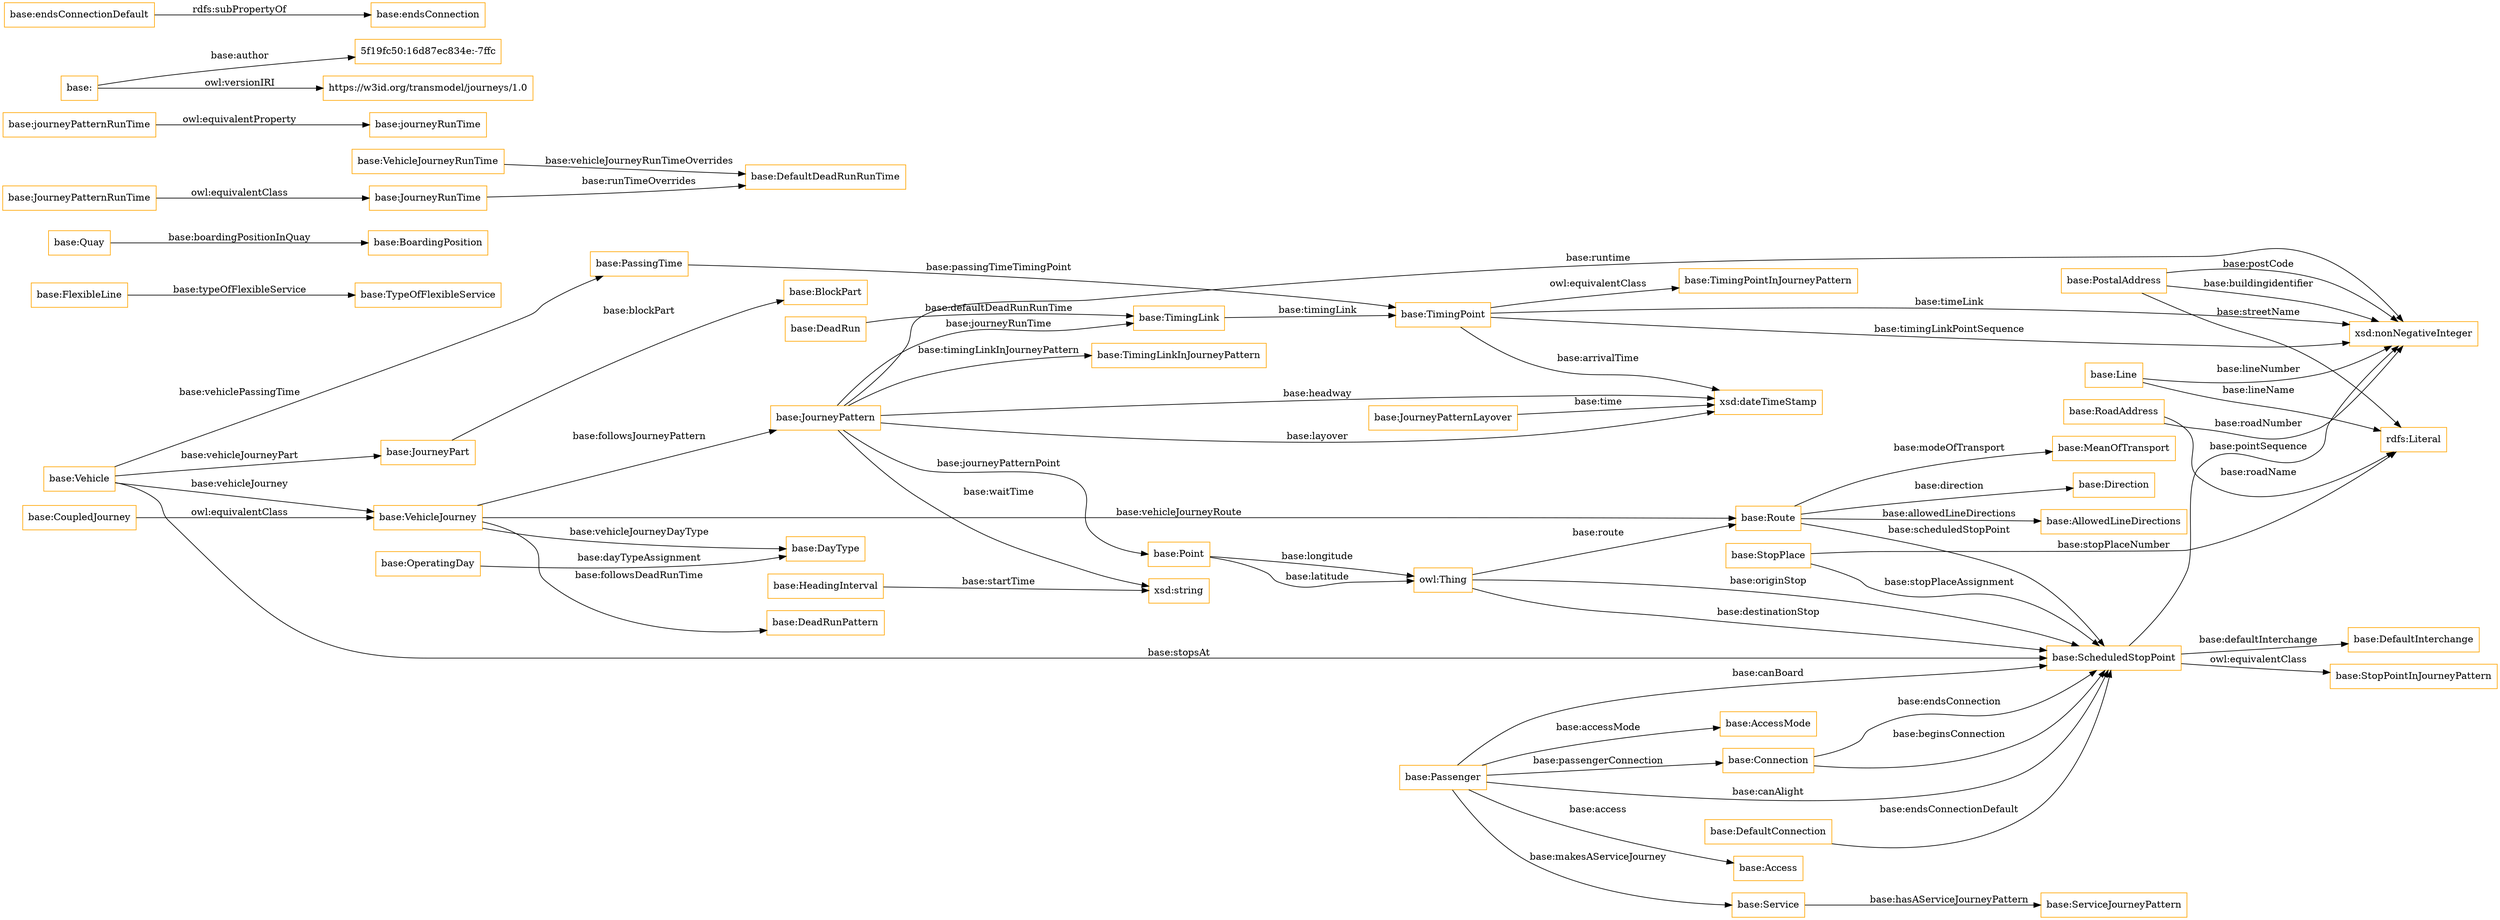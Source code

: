 digraph ar2dtool_diagram { 
rankdir=LR;
size="1501"
node [shape = rectangle, color="orange"]; "base:JourneyPatternLayover" "base:PostalAddress" "base:HeadingInterval" "base:MeanOfTransport" "base:JourneyPart" "base:TypeOfFlexibleService" "base:Direction" "base:Connection" "base:Point" "base:TimingPointInJourneyPattern" "base:PassingTime" "base:VehicleJourney" "base:StopPointInJourneyPattern" "base:BoardingPosition" "base:VehicleJourneyRunTime" "base:DeadRunPattern" "base:FlexibleLine" "base:TimingPoint" "base:DayType" "base:Route" "base:DefaultConnection" "base:JourneyPattern" "base:Quay" "base:ServiceJourneyPattern" "base:OperatingDay" "base:AllowedLineDirections" "base:AccessMode" "base:TimingLink" "base:Access" "base:Vehicle" "base:ScheduledStopPoint" "base:StopPlace" "base:DefaultInterchange" "base:TimingLinkInJourneyPattern" "base:JourneyPatternRunTime" "base:DeadRun" "base:BlockPart" "base:DefaultDeadRunRunTime" "base:Line" "base:Passenger" "base:CoupledJourney" "base:JourneyRunTime" "base:Service" "base:RoadAddress" ; /*classes style*/
	"base:journeyPatternRunTime" -> "base:journeyRunTime" [ label = "owl:equivalentProperty" ];
	"base:JourneyPatternRunTime" -> "base:JourneyRunTime" [ label = "owl:equivalentClass" ];
	"base:ScheduledStopPoint" -> "base:StopPointInJourneyPattern" [ label = "owl:equivalentClass" ];
	"base:TimingPoint" -> "base:TimingPointInJourneyPattern" [ label = "owl:equivalentClass" ];
	"base:" -> "5f19fc50:16d87ec834e:-7ffc" [ label = "base:author" ];
	"base:" -> "https://w3id.org/transmodel/journeys/1.0" [ label = "owl:versionIRI" ];
	"base:endsConnectionDefault" -> "base:endsConnection" [ label = "rdfs:subPropertyOf" ];
	"base:CoupledJourney" -> "base:VehicleJourney" [ label = "owl:equivalentClass" ];
	"base:StopPlace" -> "rdfs:Literal" [ label = "base:stopPlaceNumber" ];
	"base:Passenger" -> "base:AccessMode" [ label = "base:accessMode" ];
	"base:Passenger" -> "base:ScheduledStopPoint" [ label = "base:canAlight" ];
	"base:VehicleJourney" -> "base:DeadRunPattern" [ label = "base:followsDeadRunTime" ];
	"base:TimingLink" -> "base:TimingPoint" [ label = "base:timingLink" ];
	"base:Point" -> "owl:Thing" [ label = "base:longitude" ];
	"base:JourneyPattern" -> "xsd:dateTimeStamp" [ label = "base:layover" ];
	"base:PassingTime" -> "base:TimingPoint" [ label = "base:passingTimeTimingPoint" ];
	"base:Line" -> "rdfs:Literal" [ label = "base:lineName" ];
	"base:ScheduledStopPoint" -> "base:DefaultInterchange" [ label = "base:defaultInterchange" ];
	"base:PostalAddress" -> "rdfs:Literal" [ label = "base:streetName" ];
	"base:VehicleJourney" -> "base:Route" [ label = "base:vehicleJourneyRoute" ];
	"base:Passenger" -> "base:Connection" [ label = "base:passengerConnection" ];
	"owl:Thing" -> "base:Route" [ label = "base:route" ];
	"base:Point" -> "owl:Thing" [ label = "base:latitude" ];
	"owl:Thing" -> "base:ScheduledStopPoint" [ label = "base:destinationStop" ];
	"base:JourneyPattern" -> "xsd:nonNegativeInteger" [ label = "base:runtime" ];
	"base:TimingPoint" -> "xsd:dateTimeStamp" [ label = "base:arrivalTime" ];
	"base:Passenger" -> "base:Access" [ label = "base:access" ];
	"base:Vehicle" -> "base:JourneyPart" [ label = "base:vehicleJourneyPart" ];
	"base:PostalAddress" -> "xsd:nonNegativeInteger" [ label = "base:buildingidentifier" ];
	"base:StopPlace" -> "base:ScheduledStopPoint" [ label = "base:stopPlaceAssignment" ];
	"base:JourneyPattern" -> "base:Point" [ label = "base:journeyPatternPoint" ];
	"base:Route" -> "base:MeanOfTransport" [ label = "base:modeOfTransport" ];
	"base:VehicleJourney" -> "base:DayType" [ label = "base:vehicleJourneyDayType" ];
	"base:Route" -> "base:AllowedLineDirections" [ label = "base:allowedLineDirections" ];
	"base:Route" -> "base:ScheduledStopPoint" [ label = "base:scheduledStopPoint" ];
	"base:TimingPoint" -> "xsd:nonNegativeInteger" [ label = "base:timeLink" ];
	"base:JourneyPattern" -> "xsd:string" [ label = "base:waitTime" ];
	"base:Vehicle" -> "base:PassingTime" [ label = "base:vehiclePassingTime" ];
	"base:DefaultConnection" -> "base:ScheduledStopPoint" [ label = "base:endsConnectionDefault" ];
	"base:Connection" -> "base:ScheduledStopPoint" [ label = "base:beginsConnection" ];
	"base:JourneyPattern" -> "xsd:dateTimeStamp" [ label = "base:headway" ];
	"base:HeadingInterval" -> "xsd:string" [ label = "base:startTime" ];
	"base:Vehicle" -> "base:ScheduledStopPoint" [ label = "base:stopsAt" ];
	"base:FlexibleLine" -> "base:TypeOfFlexibleService" [ label = "base:typeOfFlexibleService" ];
	"base:Line" -> "xsd:nonNegativeInteger" [ label = "base:lineNumber" ];
	"base:Passenger" -> "base:ScheduledStopPoint" [ label = "base:canBoard" ];
	"base:VehicleJourney" -> "base:JourneyPattern" [ label = "base:followsJourneyPattern" ];
	"base:RoadAddress" -> "rdfs:Literal" [ label = "base:roadName" ];
	"base:VehicleJourneyRunTime" -> "base:DefaultDeadRunRunTime" [ label = "base:vehicleJourneyRunTimeOverrides" ];
	"base:Passenger" -> "base:Service" [ label = "base:makesAServiceJourney" ];
	"base:JourneyPattern" -> "base:TimingLink" [ label = "base:journeyRunTime" ];
	"base:Vehicle" -> "base:VehicleJourney" [ label = "base:vehicleJourney" ];
	"base:JourneyPatternLayover" -> "xsd:dateTimeStamp" [ label = "base:time" ];
	"base:JourneyRunTime" -> "base:DefaultDeadRunRunTime" [ label = "base:runTimeOverrides" ];
	"base:OperatingDay" -> "base:DayType" [ label = "base:dayTypeAssignment" ];
	"owl:Thing" -> "base:ScheduledStopPoint" [ label = "base:originStop" ];
	"base:JourneyPart" -> "base:BlockPart" [ label = "base:blockPart" ];
	"base:Route" -> "base:Direction" [ label = "base:direction" ];
	"base:TimingPoint" -> "xsd:nonNegativeInteger" [ label = "base:timingLinkPointSequence" ];
	"base:ScheduledStopPoint" -> "xsd:nonNegativeInteger" [ label = "base:pointSequence" ];
	"base:Quay" -> "base:BoardingPosition" [ label = "base:boardingPositionInQuay" ];
	"base:RoadAddress" -> "xsd:nonNegativeInteger" [ label = "base:roadNumber" ];
	"base:JourneyPattern" -> "base:TimingLinkInJourneyPattern" [ label = "base:timingLinkInJourneyPattern" ];
	"base:Service" -> "base:ServiceJourneyPattern" [ label = "base:hasAServiceJourneyPattern" ];
	"base:DeadRun" -> "base:TimingLink" [ label = "base:defaultDeadRunRunTime" ];
	"base:Connection" -> "base:ScheduledStopPoint" [ label = "base:endsConnection" ];
	"base:PostalAddress" -> "xsd:nonNegativeInteger" [ label = "base:postCode" ];

}
